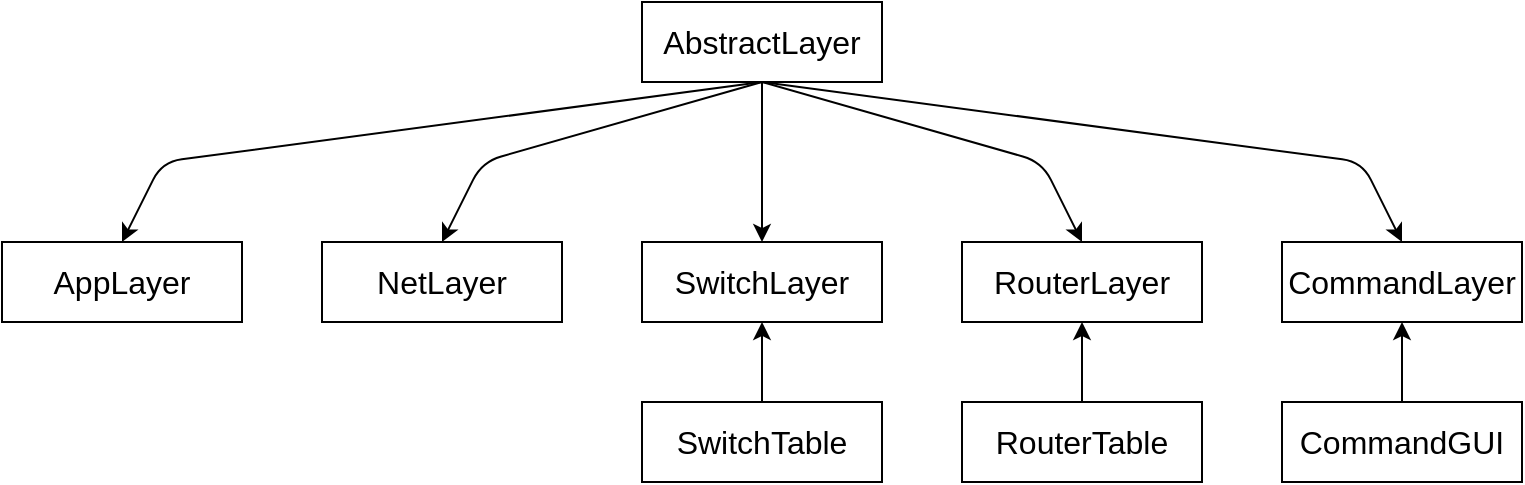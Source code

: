 <mxfile>
    <diagram id="2KXBDAHgapR8f63Pk1hA" name="Page-1">
        <mxGraphModel dx="990" dy="614" grid="1" gridSize="10" guides="1" tooltips="1" connect="1" arrows="1" fold="1" page="1" pageScale="1" pageWidth="827" pageHeight="1169" math="0" shadow="0">
            <root>
                <mxCell id="0"/>
                <mxCell id="1" parent="0"/>
                <mxCell id="22" style="edgeStyle=none;rounded=1;html=1;exitX=0.5;exitY=1;exitDx=0;exitDy=0;entryX=0.5;entryY=0;entryDx=0;entryDy=0;" parent="1" source="17" target="18" edge="1">
                    <mxGeometry relative="1" as="geometry">
                        <Array as="points">
                            <mxPoint x="120" y="160"/>
                        </Array>
                    </mxGeometry>
                </mxCell>
                <mxCell id="23" style="edgeStyle=none;rounded=1;html=1;exitX=0.5;exitY=1;exitDx=0;exitDy=0;entryX=0.5;entryY=0;entryDx=0;entryDy=0;" parent="1" source="17" target="19" edge="1">
                    <mxGeometry relative="1" as="geometry">
                        <Array as="points">
                            <mxPoint x="280" y="160"/>
                        </Array>
                    </mxGeometry>
                </mxCell>
                <mxCell id="24" style="edgeStyle=none;rounded=1;html=1;exitX=0.5;exitY=1;exitDx=0;exitDy=0;entryX=0.5;entryY=0;entryDx=0;entryDy=0;" parent="1" source="17" target="20" edge="1">
                    <mxGeometry relative="1" as="geometry">
                        <Array as="points"/>
                    </mxGeometry>
                </mxCell>
                <mxCell id="25" style="edgeStyle=none;rounded=1;html=1;exitX=0.5;exitY=1;exitDx=0;exitDy=0;entryX=0.5;entryY=0;entryDx=0;entryDy=0;" parent="1" source="17" target="21" edge="1">
                    <mxGeometry relative="1" as="geometry">
                        <Array as="points">
                            <mxPoint x="560" y="160"/>
                        </Array>
                    </mxGeometry>
                </mxCell>
                <mxCell id="34" style="edgeStyle=none;html=1;exitX=0.5;exitY=1;exitDx=0;exitDy=0;entryX=0.5;entryY=0;entryDx=0;entryDy=0;" edge="1" parent="1" source="17" target="33">
                    <mxGeometry relative="1" as="geometry">
                        <Array as="points">
                            <mxPoint x="720" y="160"/>
                        </Array>
                    </mxGeometry>
                </mxCell>
                <mxCell id="17" value="&lt;font style=&quot;font-size: 16px&quot;&gt;AbstractLayer&lt;/font&gt;" style="rounded=0;whiteSpace=wrap;html=1;" parent="1" vertex="1">
                    <mxGeometry x="360" y="80" width="120" height="40" as="geometry"/>
                </mxCell>
                <mxCell id="18" value="&lt;font style=&quot;font-size: 16px&quot;&gt;AppLayer&lt;/font&gt;" style="rounded=0;whiteSpace=wrap;html=1;" parent="1" vertex="1">
                    <mxGeometry x="40" y="200" width="120" height="40" as="geometry"/>
                </mxCell>
                <mxCell id="19" value="&lt;font style=&quot;font-size: 16px&quot;&gt;NetLayer&lt;/font&gt;" style="rounded=0;whiteSpace=wrap;html=1;" parent="1" vertex="1">
                    <mxGeometry x="200" y="200" width="120" height="40" as="geometry"/>
                </mxCell>
                <mxCell id="20" value="&lt;font style=&quot;font-size: 16px&quot;&gt;SwitchLayer&lt;/font&gt;" style="rounded=0;whiteSpace=wrap;html=1;" parent="1" vertex="1">
                    <mxGeometry x="360" y="200" width="120" height="40" as="geometry"/>
                </mxCell>
                <mxCell id="21" value="&lt;font style=&quot;font-size: 16px&quot;&gt;RouterLayer&lt;/font&gt;" style="rounded=0;whiteSpace=wrap;html=1;" parent="1" vertex="1">
                    <mxGeometry x="520" y="200" width="120" height="40" as="geometry"/>
                </mxCell>
                <mxCell id="32" style="edgeStyle=none;html=1;exitX=0.5;exitY=0;exitDx=0;exitDy=0;entryX=0.5;entryY=1;entryDx=0;entryDy=0;" parent="1" source="26" target="21" edge="1">
                    <mxGeometry relative="1" as="geometry"/>
                </mxCell>
                <mxCell id="26" value="&lt;font style=&quot;font-size: 16px&quot;&gt;RouterTable&lt;/font&gt;" style="rounded=0;whiteSpace=wrap;html=1;" parent="1" vertex="1">
                    <mxGeometry x="520" y="280" width="120" height="40" as="geometry"/>
                </mxCell>
                <mxCell id="31" style="edgeStyle=none;html=1;exitX=0.5;exitY=0;exitDx=0;exitDy=0;entryX=0.5;entryY=1;entryDx=0;entryDy=0;" parent="1" source="27" target="20" edge="1">
                    <mxGeometry relative="1" as="geometry"/>
                </mxCell>
                <mxCell id="27" value="&lt;font style=&quot;font-size: 16px&quot;&gt;SwitchTable&lt;br&gt;&lt;/font&gt;" style="rounded=0;whiteSpace=wrap;html=1;" parent="1" vertex="1">
                    <mxGeometry x="360" y="280" width="120" height="40" as="geometry"/>
                </mxCell>
                <mxCell id="33" value="&lt;font style=&quot;font-size: 16px&quot;&gt;CommandLayer&lt;/font&gt;" style="rounded=0;whiteSpace=wrap;html=1;" vertex="1" parent="1">
                    <mxGeometry x="680" y="200" width="120" height="40" as="geometry"/>
                </mxCell>
                <mxCell id="36" style="edgeStyle=none;html=1;exitX=0.5;exitY=0;exitDx=0;exitDy=0;entryX=0.5;entryY=1;entryDx=0;entryDy=0;" edge="1" parent="1" source="35" target="33">
                    <mxGeometry relative="1" as="geometry"/>
                </mxCell>
                <mxCell id="35" value="&lt;font style=&quot;font-size: 16px&quot;&gt;CommandGUI&lt;/font&gt;" style="rounded=0;whiteSpace=wrap;html=1;" vertex="1" parent="1">
                    <mxGeometry x="680" y="280" width="120" height="40" as="geometry"/>
                </mxCell>
            </root>
        </mxGraphModel>
    </diagram>
</mxfile>